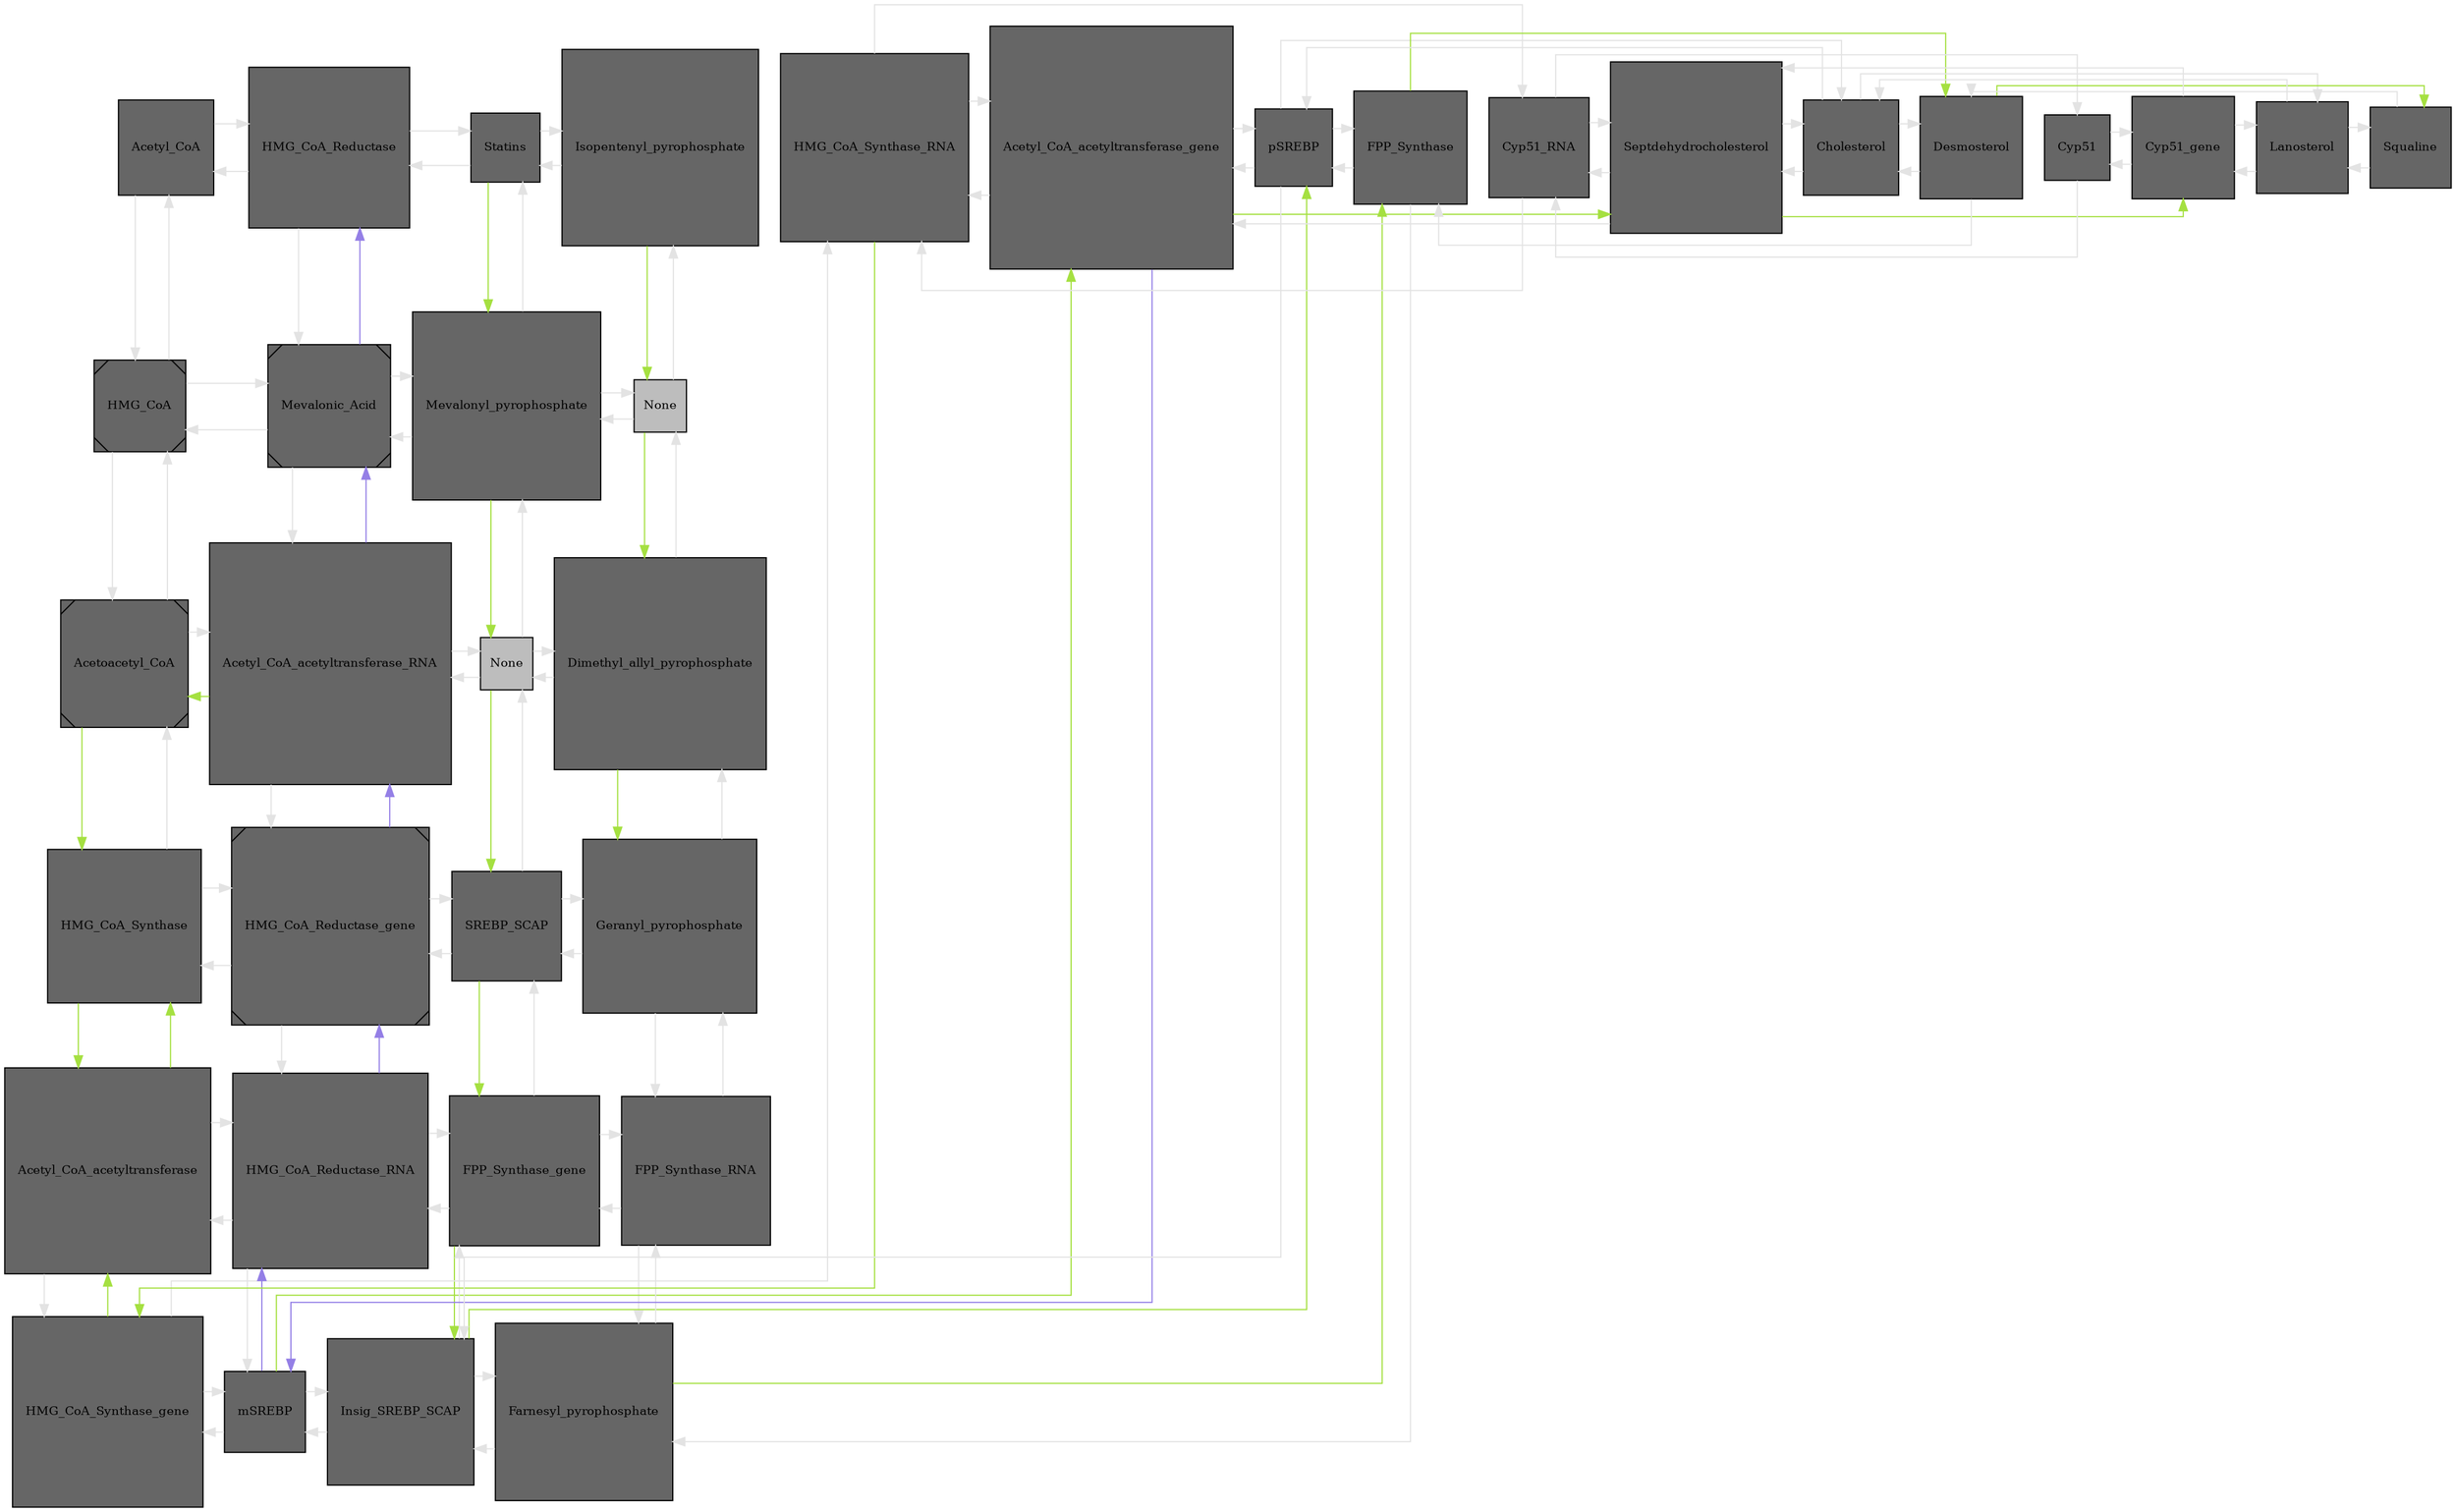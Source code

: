 digraph layout  {
rankdir=TB;
splines=ortho;
node [fixedsize=false, style=filled, width="0.6"];
edge [constraint=false];
0 [fillcolor="#666666", fontsize=10, label=" Acetyl_CoA ", shape=square, tooltip="name:  Acetyl_CoA ,\nin_degree: 2,\nout_degree: 2"];
1 [fillcolor="#666666", fontsize=10, label=" HMG_CoA_Reductase ", shape=square, tooltip="name:  HMG_CoA_Reductase ,\nin_degree: 3,\nout_degree: 3"];
2 [fillcolor="#666666", fontsize=10, label=" Statins ", shape=square, tooltip="name:  Statins ,\nin_degree: 3,\nout_degree: 3"];
3 [fillcolor="#666666", fontsize=10, label=" Isopentenyl_pyrophosphate ", shape=square, tooltip="name:  Isopentenyl_pyrophosphate ,\nin_degree: 2,\nout_degree: 2"];
4 [fillcolor="#666666", fontsize=10, label=" HMG_CoA ", shape=Msquare, tooltip="name:  HMG_CoA ,\nin_degree: 3,\nout_degree: 3"];
5 [fillcolor="#666666", fontsize=10, label=" Mevalonic_Acid ", shape=Msquare, tooltip="name:  Mevalonic_Acid ,\nin_degree: 4,\nout_degree: 4"];
6 [fillcolor="#666666", fontsize=10, label=" Mevalonyl_pyrophosphate ", shape=square, tooltip="name:  Mevalonyl_pyrophosphate ,\nin_degree: 4,\nout_degree: 4"];
7 [fillcolor="#bdbdbd", fontsize=10, label=None, shape=square, tooltip="name: None,\nin_degree: 3,\nout_degree: 3"];
8 [fillcolor="#666666", fontsize=10, label=" Acetoacetyl_CoA ", shape=Msquare, tooltip="name:  Acetoacetyl_CoA ,\nin_degree: 3,\nout_degree: 3"];
9 [fillcolor="#666666", fontsize=10, label=" Acetyl_CoA_acetyltransferase_RNA ", shape=square, tooltip="name:  Acetyl_CoA_acetyltransferase_RNA ,\nin_degree: 4,\nout_degree: 4"];
10 [fillcolor="#bdbdbd", fontsize=10, label=None, shape=square, tooltip="name: None,\nin_degree: 4,\nout_degree: 4"];
11 [fillcolor="#666666", fontsize=10, label=" Dimethyl_allyl_pyrophosphate ", shape=square, tooltip="name:  Dimethyl_allyl_pyrophosphate ,\nin_degree: 3,\nout_degree: 3"];
12 [fillcolor="#666666", fontsize=10, label=" HMG_CoA_Synthase ", shape=square, tooltip="name:  HMG_CoA_Synthase ,\nin_degree: 3,\nout_degree: 3"];
13 [fillcolor="#666666", fontsize=10, label=" HMG_CoA_Reductase_gene ", shape=Msquare, tooltip="name:  HMG_CoA_Reductase_gene ,\nin_degree: 4,\nout_degree: 4"];
14 [fillcolor="#666666", fontsize=10, label=" SREBP_SCAP ", shape=square, tooltip="name:  SREBP_SCAP ,\nin_degree: 4,\nout_degree: 4"];
15 [fillcolor="#666666", fontsize=10, label=" Geranyl_pyrophosphate ", shape=square, tooltip="name:  Geranyl_pyrophosphate ,\nin_degree: 3,\nout_degree: 3"];
16 [fillcolor="#666666", fontsize=10, label=" Acetyl_CoA_acetyltransferase ", shape=square, tooltip="name:  Acetyl_CoA_acetyltransferase ,\nin_degree: 3,\nout_degree: 3"];
17 [fillcolor="#666666", fontsize=10, label=" HMG_CoA_Reductase_RNA ", shape=square, tooltip="name:  HMG_CoA_Reductase_RNA ,\nin_degree: 4,\nout_degree: 4"];
18 [fillcolor="#666666", fontsize=10, label=" FPP_Synthase_gene ", shape=square, tooltip="name:  FPP_Synthase_gene ,\nin_degree: 4,\nout_degree: 4"];
19 [fillcolor="#666666", fontsize=10, label=" FPP_Synthase_RNA ", shape=square, tooltip="name:  FPP_Synthase_RNA ,\nin_degree: 3,\nout_degree: 3"];
20 [fillcolor="#666666", fontsize=10, label=" HMG_CoA_Synthase_gene ", shape=square, tooltip="name:  HMG_CoA_Synthase_gene ,\nin_degree: 3,\nout_degree: 3"];
21 [fillcolor="#666666", fontsize=10, label=" mSREBP ", shape=square, tooltip="name:  mSREBP ,\nin_degree: 4,\nout_degree: 4"];
22 [fillcolor="#666666", fontsize=10, label=" Insig_SREBP_SCAP ", shape=square, tooltip="name:  Insig_SREBP_SCAP ,\nin_degree: 4,\nout_degree: 4"];
23 [fillcolor="#666666", fontsize=10, label=" Farnesyl_pyrophosphate ", shape=square, tooltip="name:  Farnesyl_pyrophosphate ,\nin_degree: 3,\nout_degree: 3"];
24 [fillcolor="#666666", fontsize=10, label=" HMG_CoA_Synthase_RNA ", shape=square, tooltip="name:  HMG_CoA_Synthase_RNA ,\nin_degree: 3,\nout_degree: 3"];
25 [fillcolor="#666666", fontsize=10, label=" Acetyl_CoA_acetyltransferase_gene ", shape=square, tooltip="name:  Acetyl_CoA_acetyltransferase_gene ,\nin_degree: 4,\nout_degree: 4"];
26 [fillcolor="#666666", fontsize=10, label=" pSREBP ", shape=square, tooltip="name:  pSREBP ,\nin_degree: 4,\nout_degree: 4"];
27 [fillcolor="#666666", fontsize=10, label=" FPP_Synthase ", shape=square, tooltip="name:  FPP_Synthase ,\nin_degree: 3,\nout_degree: 3"];
28 [fillcolor="#666666", fontsize=10, label=" Cyp51_RNA ", shape=square, tooltip="name:  Cyp51_RNA ,\nin_degree: 3,\nout_degree: 3"];
29 [fillcolor="#666666", fontsize=10, label=" Septdehydrocholesterol ", shape=square, tooltip="name:  Septdehydrocholesterol ,\nin_degree: 4,\nout_degree: 4"];
30 [fillcolor="#666666", fontsize=10, label=" Cholesterol ", shape=square, tooltip="name:  Cholesterol ,\nin_degree: 4,\nout_degree: 4"];
31 [fillcolor="#666666", fontsize=10, label=" Desmosterol ", shape=square, tooltip="name:  Desmosterol ,\nin_degree: 3,\nout_degree: 3"];
32 [fillcolor="#666666", fontsize=10, label=" Cyp51 ", shape=square, tooltip="name:  Cyp51 ,\nin_degree: 2,\nout_degree: 2"];
33 [fillcolor="#666666", fontsize=10, label=" Cyp51_gene ", shape=square, tooltip="name:  Cyp51_gene ,\nin_degree: 3,\nout_degree: 3"];
34 [fillcolor="#666666", fontsize=10, label=" Lanosterol ", shape=square, tooltip="name:  Lanosterol ,\nin_degree: 3,\nout_degree: 3"];
35 [fillcolor="#666666", fontsize=10, label=" Squaline ", shape=square, tooltip="name:  Squaline ,\nin_degree: 2,\nout_degree: 2"];
0 -> 1  [color=grey89, style="penwidth(0.1)", tooltip=" ", weight=1];
0 -> 4  [color=grey89, style="penwidth(0.1)", tooltip=" ", weight=1];
1 -> 0  [color=grey89, style="penwidth(0.1)", tooltip=" ", weight=1];
1 -> 2  [color=grey89, style="penwidth(0.1)", tooltip=" ", weight=1];
1 -> 5  [color=grey89, style="penwidth(0.1)", tooltip=" ", weight=1];
2 -> 1  [color=grey89, style="penwidth(0.1)", tooltip=" ", weight=1];
2 -> 3  [color=grey89, style="penwidth(0.1)", tooltip=" ", weight=1];
2 -> 6  [color="#A5E041", style="penwidth(0.1)", tooltip="2( Statins ) to 14( SREBP_SCAP )", weight=1];
3 -> 2  [color=grey89, style="penwidth(0.1)", tooltip=" ", weight=1];
3 -> 7  [color="#A5E041", style="penwidth(0.1)", tooltip="3( Isopentenyl_pyrophosphate ) to 15( Geranyl_pyrophosphate )", weight=1];
4 -> 0  [color=grey89, style="penwidth(0.1)", tooltip=" ", weight=1];
4 -> 5  [color=grey89, style="penwidth(0.1)", tooltip=" ", weight=1];
4 -> 8  [color=grey89, style="penwidth(0.1)", tooltip=" ", weight=1];
5 -> 1  [color="#947FE6", style="penwidth(0.1)", tooltip="17( HMG_CoA_Reductase_RNA ) to 1( HMG_CoA_Reductase )", weight=1];
5 -> 4  [color=grey89, style="penwidth(0.1)", tooltip=" ", weight=1];
5 -> 6  [color=grey89, style="penwidth(0.1)", tooltip=" ", weight=1];
5 -> 9  [color=grey89, style="penwidth(0.1)", tooltip=" ", weight=1];
6 -> 2  [color=grey89, style="penwidth(0.1)", tooltip=" ", weight=1];
6 -> 5  [color=grey89, style="penwidth(0.1)", tooltip=" ", weight=1];
6 -> 7  [color=grey89, style="penwidth(0.1)", tooltip=" ", weight=1];
6 -> 10  [color="#A5E041", style="penwidth(0.1)", tooltip="2( Statins ) to 14( SREBP_SCAP )", weight=1];
7 -> 3  [color=grey89, style="penwidth(0.1)", tooltip=" ", weight=1];
7 -> 6  [color=grey89, style="penwidth(0.1)", tooltip=" ", weight=1];
7 -> 11  [color="#A5E041", style="penwidth(0.1)", tooltip="3( Isopentenyl_pyrophosphate ) to 15( Geranyl_pyrophosphate )", weight=1];
8 -> 4  [color=grey89, style="penwidth(0.1)", tooltip=" ", weight=1];
8 -> 9  [color=grey89, style="penwidth(0.1)", tooltip=" ", weight=1];
8 -> 12  [color="#A5E041", style="penwidth(0.1)", tooltip="9( Acetyl_CoA_acetyltransferase_RNA ) to 16( Acetyl_CoA_acetyltransferase )", weight=1];
9 -> 5  [color="#947FE6", style="penwidth(0.1)", tooltip="17( HMG_CoA_Reductase_RNA ) to 1( HMG_CoA_Reductase )", weight=1];
9 -> 8  [color="#A5E041", style="penwidth(0.1)", tooltip="9( Acetyl_CoA_acetyltransferase_RNA ) to 16( Acetyl_CoA_acetyltransferase )", weight=1];
9 -> 10  [color=grey89, style="penwidth(0.1)", tooltip=" ", weight=1];
9 -> 13  [color=grey89, style="penwidth(0.1)", tooltip=" ", weight=1];
10 -> 6  [color=grey89, style="penwidth(0.1)", tooltip=" ", weight=1];
10 -> 9  [color=grey89, style="penwidth(0.1)", tooltip=" ", weight=1];
10 -> 11  [color=grey89, style="penwidth(0.1)", tooltip=" ", weight=1];
10 -> 14  [color="#A5E041", style="penwidth(0.1)", tooltip="2( Statins ) to 14( SREBP_SCAP )", weight=1];
11 -> 7  [color=grey89, style="penwidth(0.1)", tooltip=" ", weight=1];
11 -> 10  [color=grey89, style="penwidth(0.1)", tooltip=" ", weight=1];
11 -> 15  [color="#A5E041", style="penwidth(0.1)", tooltip="3( Isopentenyl_pyrophosphate ) to 15( Geranyl_pyrophosphate )", weight=1];
12 -> 8  [color=grey89, style="penwidth(0.1)", tooltip=" ", weight=1];
12 -> 13  [color=grey89, style="penwidth(0.1)", tooltip=" ", weight=1];
12 -> 16  [color="#A5E041", style="penwidth(0.1)", tooltip="9( Acetyl_CoA_acetyltransferase_RNA ) to 16( Acetyl_CoA_acetyltransferase )", weight=1];
13 -> 9  [color="#947FE6", style="penwidth(0.1)", tooltip="25( Acetyl_CoA_acetyltransferase_gene ) to 9( Acetyl_CoA_acetyltransferase_RNA )", weight=1];
13 -> 12  [color=grey89, style="penwidth(0.1)", tooltip=" ", weight=1];
13 -> 14  [color=grey89, style="penwidth(0.1)", tooltip=" ", weight=1];
13 -> 17  [color=grey89, style="penwidth(0.1)", tooltip=" ", weight=1];
14 -> 10  [color=grey89, style="penwidth(0.1)", tooltip=" ", weight=1];
14 -> 13  [color=grey89, style="penwidth(0.1)", tooltip=" ", weight=1];
14 -> 15  [color=grey89, style="penwidth(0.1)", tooltip=" ", weight=1];
14 -> 18  [color="#A5E041", style="penwidth(0.1)", tooltip="14( SREBP_SCAP ) to 26( pSREBP )", weight=1];
15 -> 11  [color=grey89, style="penwidth(0.1)", tooltip=" ", weight=1];
15 -> 14  [color=grey89, style="penwidth(0.1)", tooltip=" ", weight=1];
15 -> 19  [color=grey89, style="penwidth(0.1)", tooltip=" ", weight=1];
16 -> 12  [color="#A5E041", style="penwidth(0.1)", tooltip="24( HMG_CoA_Synthase_RNA ) to 12( HMG_CoA_Synthase )", weight=1];
16 -> 17  [color=grey89, style="penwidth(0.1)", tooltip=" ", weight=1];
16 -> 20  [color=grey89, style="penwidth(0.1)", tooltip=" ", weight=1];
17 -> 13  [color="#947FE6", style="penwidth(0.1)", tooltip="25( Acetyl_CoA_acetyltransferase_gene ) to 9( Acetyl_CoA_acetyltransferase_RNA )", weight=1];
17 -> 16  [color=grey89, style="penwidth(0.1)", tooltip=" ", weight=1];
17 -> 18  [color=grey89, style="penwidth(0.1)", tooltip=" ", weight=1];
17 -> 21  [color=grey89, style="penwidth(0.1)", tooltip=" ", weight=1];
18 -> 14  [color=grey89, style="penwidth(0.1)", tooltip=" ", weight=1];
18 -> 17  [color=grey89, style="penwidth(0.1)", tooltip=" ", weight=1];
18 -> 19  [color=grey89, style="penwidth(0.1)", tooltip=" ", weight=1];
18 -> 22  [color="#A5E041", style="penwidth(0.1)", tooltip="14( SREBP_SCAP ) to 26( pSREBP )", weight=1];
19 -> 15  [color=grey89, style="penwidth(0.1)", tooltip=" ", weight=1];
19 -> 18  [color=grey89, style="penwidth(0.1)", tooltip=" ", weight=1];
19 -> 23  [color=grey89, style="penwidth(0.1)", tooltip=" ", weight=1];
20 -> 16  [color="#A5E041", style="penwidth(0.1)", tooltip="24( HMG_CoA_Synthase_RNA ) to 12( HMG_CoA_Synthase )", weight=1];
20 -> 21  [color=grey89, style="penwidth(0.1)", tooltip=" ", weight=1];
20 -> 24  [color=grey89, style="penwidth(0.1)", tooltip=" ", weight=1];
21 -> 17  [color="#947FE6", style="penwidth(0.1)", tooltip="25( Acetyl_CoA_acetyltransferase_gene ) to 9( Acetyl_CoA_acetyltransferase_RNA )", weight=1];
21 -> 20  [color=grey89, style="penwidth(0.1)", tooltip=" ", weight=1];
21 -> 22  [color=grey89, style="penwidth(0.1)", tooltip=" ", weight=1];
21 -> 25  [color="#A5E041", style="penwidth(0.1)", tooltip="21( mSREBP ) to 33( Cyp51_gene )", weight=1];
22 -> 18  [color=grey89, style="penwidth(0.1)", tooltip=" ", weight=1];
22 -> 21  [color=grey89, style="penwidth(0.1)", tooltip=" ", weight=1];
22 -> 23  [color=grey89, style="penwidth(0.1)", tooltip=" ", weight=1];
22 -> 26  [color="#A5E041", style="penwidth(0.1)", tooltip="14( SREBP_SCAP ) to 26( pSREBP )", weight=1];
23 -> 19  [color=grey89, style="penwidth(0.1)", tooltip=" ", weight=1];
23 -> 22  [color=grey89, style="penwidth(0.1)", tooltip=" ", weight=1];
23 -> 27  [color="#A5E041", style="penwidth(0.1)", tooltip="23( Farnesyl_pyrophosphate ) to 35( Squaline )", weight=1];
24 -> 20  [color="#A5E041", style="penwidth(0.1)", tooltip="24( HMG_CoA_Synthase_RNA ) to 12( HMG_CoA_Synthase )", weight=1];
24 -> 25  [color=grey89, style="penwidth(0.1)", tooltip=" ", weight=1];
24 -> 28  [color=grey89, style="penwidth(0.1)", tooltip=" ", weight=1];
25 -> 21  [color="#947FE6", style="penwidth(0.1)", tooltip="25( Acetyl_CoA_acetyltransferase_gene ) to 9( Acetyl_CoA_acetyltransferase_RNA )", weight=1];
25 -> 24  [color=grey89, style="penwidth(0.1)", tooltip=" ", weight=1];
25 -> 26  [color=grey89, style="penwidth(0.1)", tooltip=" ", weight=1];
25 -> 29  [color="#A5E041", style="penwidth(0.1)", tooltip="21( mSREBP ) to 33( Cyp51_gene )", weight=1];
26 -> 22  [color=grey89, style="penwidth(0.1)", tooltip=" ", weight=1];
26 -> 25  [color=grey89, style="penwidth(0.1)", tooltip=" ", weight=1];
26 -> 27  [color=grey89, style="penwidth(0.1)", tooltip=" ", weight=1];
26 -> 30  [color=grey89, style="penwidth(0.1)", tooltip=" ", weight=1];
27 -> 23  [color=grey89, style="penwidth(0.1)", tooltip=" ", weight=1];
27 -> 26  [color=grey89, style="penwidth(0.1)", tooltip=" ", weight=1];
27 -> 31  [color="#A5E041", style="penwidth(0.1)", tooltip="23( Farnesyl_pyrophosphate ) to 35( Squaline )", weight=1];
28 -> 24  [color=grey89, style="penwidth(0.1)", tooltip=" ", weight=1];
28 -> 29  [color=grey89, style="penwidth(0.1)", tooltip=" ", weight=1];
28 -> 32  [color=grey89, style="penwidth(0.1)", tooltip=" ", weight=1];
29 -> 25  [color=grey89, style="penwidth(0.1)", tooltip=" ", weight=1];
29 -> 28  [color=grey89, style="penwidth(0.1)", tooltip=" ", weight=1];
29 -> 30  [color=grey89, style="penwidth(0.1)", tooltip=" ", weight=1];
29 -> 33  [color="#A5E041", style="penwidth(0.1)", tooltip="21( mSREBP ) to 33( Cyp51_gene )", weight=1];
30 -> 26  [color=grey89, style="penwidth(0.1)", tooltip=" ", weight=1];
30 -> 29  [color=grey89, style="penwidth(0.1)", tooltip=" ", weight=1];
30 -> 31  [color=grey89, style="penwidth(0.1)", tooltip=" ", weight=1];
30 -> 34  [color=grey89, style="penwidth(0.1)", tooltip=" ", weight=1];
31 -> 27  [color=grey89, style="penwidth(0.1)", tooltip=" ", weight=1];
31 -> 30  [color=grey89, style="penwidth(0.1)", tooltip=" ", weight=1];
31 -> 35  [color="#A5E041", style="penwidth(0.1)", tooltip="23( Farnesyl_pyrophosphate ) to 35( Squaline )", weight=1];
32 -> 28  [color=grey89, style="penwidth(0.1)", tooltip=" ", weight=1];
32 -> 33  [color=grey89, style="penwidth(0.1)", tooltip=" ", weight=1];
33 -> 29  [color=grey89, style="penwidth(0.1)", tooltip=" ", weight=1];
33 -> 32  [color=grey89, style="penwidth(0.1)", tooltip=" ", weight=1];
33 -> 34  [color=grey89, style="penwidth(0.1)", tooltip=" ", weight=1];
34 -> 30  [color=grey89, style="penwidth(0.1)", tooltip=" ", weight=1];
34 -> 33  [color=grey89, style="penwidth(0.1)", tooltip=" ", weight=1];
34 -> 35  [color=grey89, style="penwidth(0.1)", tooltip=" ", weight=1];
35 -> 31  [color=grey89, style="penwidth(0.1)", tooltip=" ", weight=1];
35 -> 34  [color=grey89, style="penwidth(0.1)", tooltip=" ", weight=1];
edge [constraint=true, style=invis];

0 -> 4 -> 8 -> 12;
1 -> 5 -> 9 -> 13;
2 -> 6 -> 10 -> 14;
3 -> 7 -> 11 -> 15;
4 -> 8 -> 12 -> 16;
5 -> 9 -> 13 -> 17;
6 -> 10 -> 14 -> 18;
7 -> 11 -> 15 -> 19;
8 -> 12 -> 16 -> 20;
rank = same {0 -> 1 -> 2 -> 3};
rank = same {4 -> 5 -> 6 -> 7};
rank = same {8 -> 9 -> 10 -> 11};
rank = same {12 -> 13 -> 14 -> 15};
rank = same {16 -> 17 -> 18 -> 19};
rank = same {20 -> 21 -> 22 -> 23};
rank = same {24 -> 25 -> 26 -> 27};
rank = same {28 -> 29 -> 30 -> 31};
rank = same {32 -> 33 -> 34 -> 35};
}